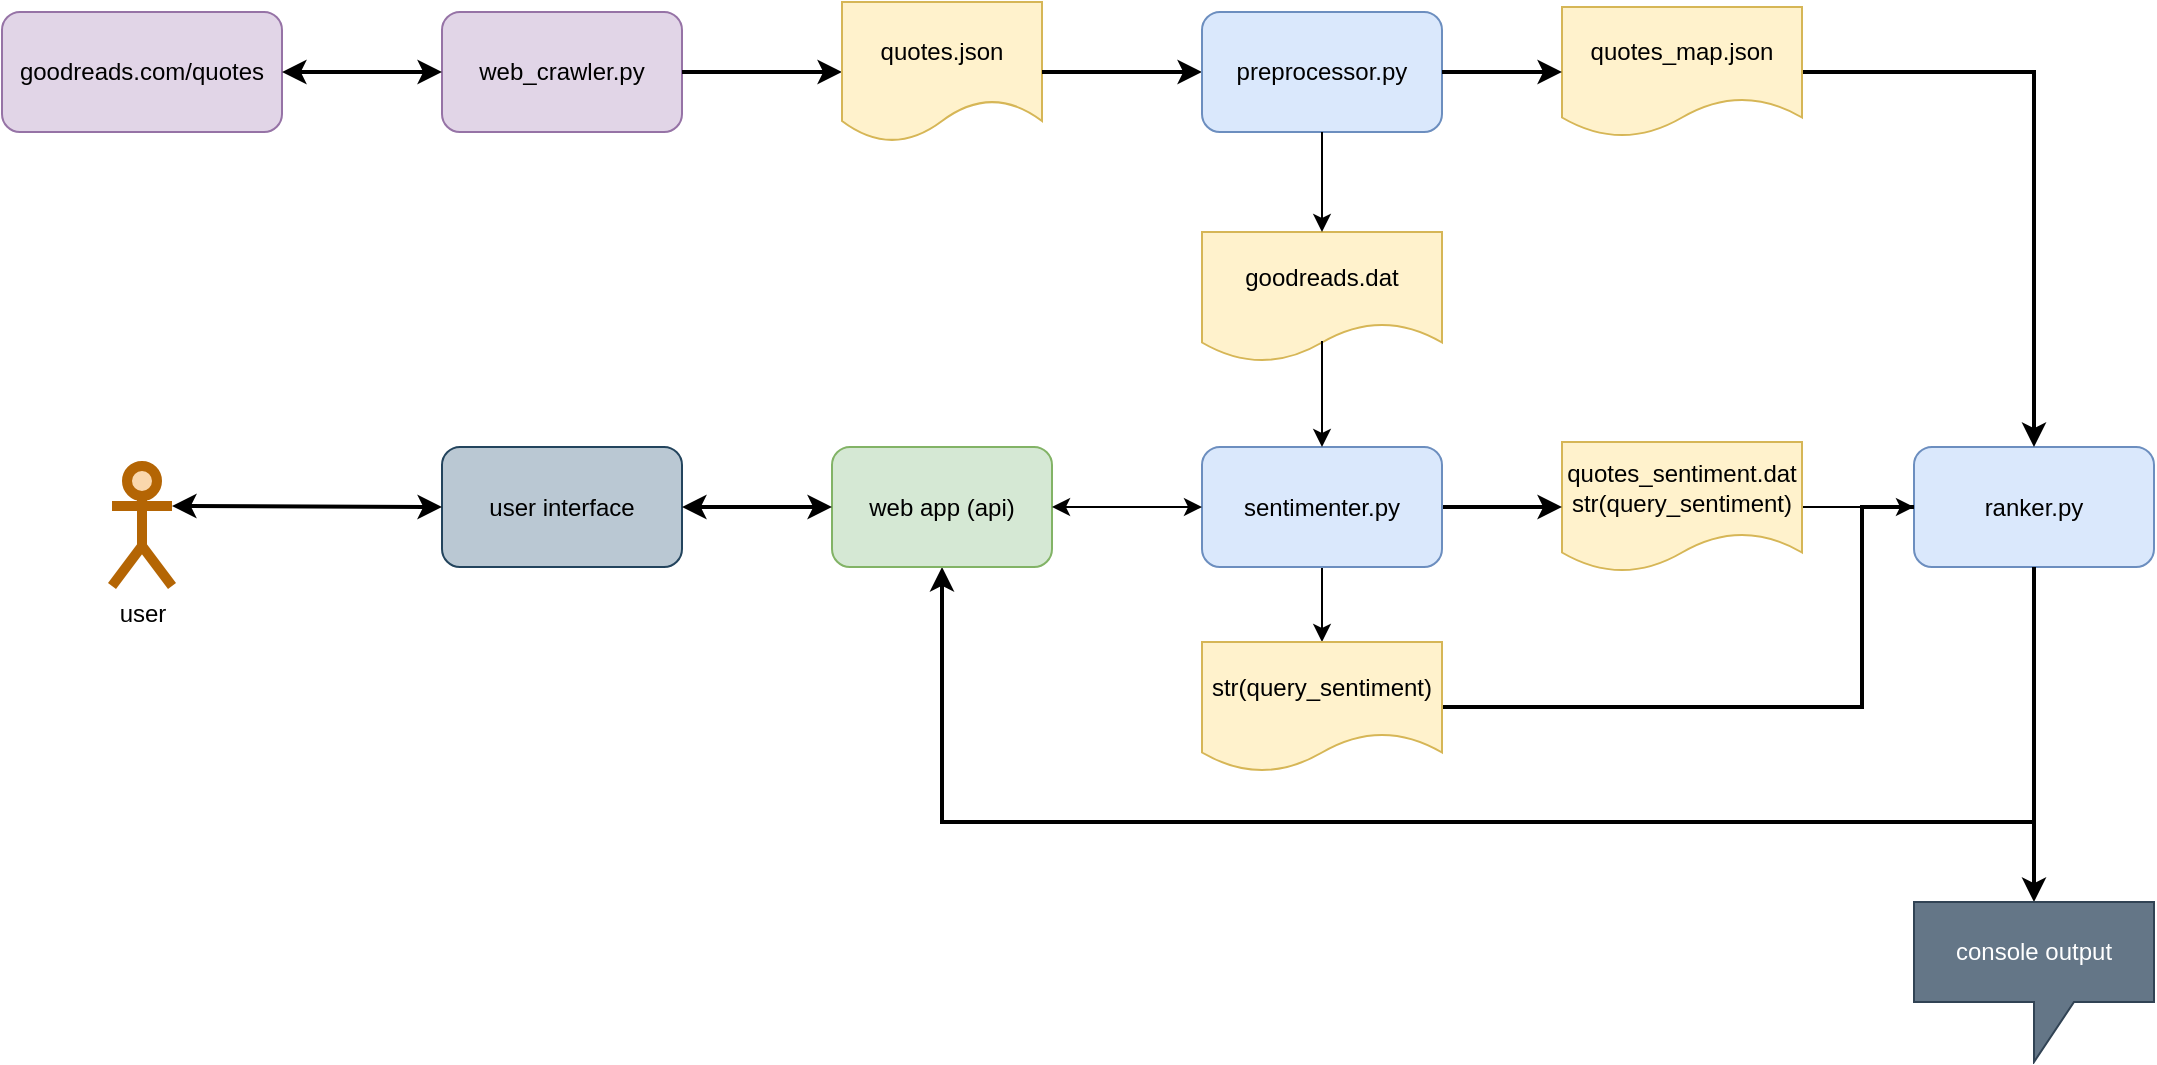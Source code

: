 <mxfile version="22.0.8" type="github">
  <diagram name="Page-1" id="74e2e168-ea6b-b213-b513-2b3c1d86103e">
    <mxGraphModel dx="1466" dy="836" grid="1" gridSize="10" guides="1" tooltips="1" connect="1" arrows="1" fold="1" page="1" pageScale="1" pageWidth="1100" pageHeight="850" background="none" math="0" shadow="0">
      <root>
        <mxCell id="0" />
        <mxCell id="1" parent="0" />
        <mxCell id="rkafRUzsSuj0GO7JicqJ-1" value="web_crawler.py" style="rounded=1;whiteSpace=wrap;html=1;fillColor=#e1d5e7;strokeColor=#9673a6;" vertex="1" parent="1">
          <mxGeometry x="230" y="55" width="120" height="60" as="geometry" />
        </mxCell>
        <mxCell id="rkafRUzsSuj0GO7JicqJ-2" value="goodreads.com/quotes" style="rounded=1;whiteSpace=wrap;html=1;fillColor=#e1d5e7;strokeColor=#9673a6;" vertex="1" parent="1">
          <mxGeometry x="10" y="55" width="140" height="60" as="geometry" />
        </mxCell>
        <mxCell id="rkafRUzsSuj0GO7JicqJ-3" value="" style="endArrow=classic;startArrow=classic;html=1;rounded=0;entryX=0;entryY=0.5;entryDx=0;entryDy=0;exitX=1;exitY=0.5;exitDx=0;exitDy=0;strokeWidth=2;" edge="1" parent="1" source="rkafRUzsSuj0GO7JicqJ-2" target="rkafRUzsSuj0GO7JicqJ-1">
          <mxGeometry width="50" height="50" relative="1" as="geometry">
            <mxPoint x="120" y="305" as="sourcePoint" />
            <mxPoint x="170" y="255" as="targetPoint" />
          </mxGeometry>
        </mxCell>
        <mxCell id="rkafRUzsSuj0GO7JicqJ-4" value="" style="endArrow=classic;html=1;rounded=0;exitX=1;exitY=0.5;exitDx=0;exitDy=0;entryX=0;entryY=0.5;entryDx=0;entryDy=0;strokeWidth=2;" edge="1" parent="1" source="rkafRUzsSuj0GO7JicqJ-1" target="rkafRUzsSuj0GO7JicqJ-6">
          <mxGeometry width="50" height="50" relative="1" as="geometry">
            <mxPoint x="390" y="195" as="sourcePoint" />
            <mxPoint x="430" y="85" as="targetPoint" />
          </mxGeometry>
        </mxCell>
        <mxCell id="rkafRUzsSuj0GO7JicqJ-6" value="quotes.json" style="shape=document;whiteSpace=wrap;html=1;boundedLbl=1;fillColor=#fff2cc;strokeColor=#d6b656;" vertex="1" parent="1">
          <mxGeometry x="430" y="50" width="100" height="70" as="geometry" />
        </mxCell>
        <mxCell id="rkafRUzsSuj0GO7JicqJ-46" style="edgeStyle=orthogonalEdgeStyle;rounded=0;orthogonalLoop=1;jettySize=auto;html=1;exitX=0.5;exitY=1;exitDx=0;exitDy=0;entryX=0.5;entryY=1;entryDx=0;entryDy=0;strokeWidth=2;" edge="1" parent="1" source="rkafRUzsSuj0GO7JicqJ-8" target="rkafRUzsSuj0GO7JicqJ-31">
          <mxGeometry relative="1" as="geometry">
            <Array as="points">
              <mxPoint x="1026" y="460" />
              <mxPoint x="480" y="460" />
            </Array>
          </mxGeometry>
        </mxCell>
        <mxCell id="rkafRUzsSuj0GO7JicqJ-8" value="ranker.py" style="rounded=1;whiteSpace=wrap;html=1;fillColor=#dae8fc;strokeColor=#6c8ebf;" vertex="1" parent="1">
          <mxGeometry x="966" y="272.5" width="120" height="60" as="geometry" />
        </mxCell>
        <mxCell id="rkafRUzsSuj0GO7JicqJ-10" value="" style="endArrow=classic;html=1;rounded=0;entryX=0;entryY=0.5;entryDx=0;entryDy=0;exitX=1;exitY=0.5;exitDx=0;exitDy=0;strokeWidth=2;" edge="1" parent="1" source="rkafRUzsSuj0GO7JicqJ-6" target="rkafRUzsSuj0GO7JicqJ-13">
          <mxGeometry width="50" height="50" relative="1" as="geometry">
            <mxPoint x="480" y="125" as="sourcePoint" />
            <mxPoint x="600" y="155" as="targetPoint" />
          </mxGeometry>
        </mxCell>
        <mxCell id="rkafRUzsSuj0GO7JicqJ-49" style="edgeStyle=orthogonalEdgeStyle;rounded=0;orthogonalLoop=1;jettySize=auto;html=1;exitX=1;exitY=0.5;exitDx=0;exitDy=0;entryX=0;entryY=0.5;entryDx=0;entryDy=0;" edge="1" parent="1" source="rkafRUzsSuj0GO7JicqJ-11" target="rkafRUzsSuj0GO7JicqJ-8">
          <mxGeometry relative="1" as="geometry" />
        </mxCell>
        <mxCell id="rkafRUzsSuj0GO7JicqJ-11" value="quotes_sentiment.dat&lt;br&gt;str(query_sentiment)" style="shape=document;whiteSpace=wrap;html=1;boundedLbl=1;fillColor=#fff2cc;strokeColor=#d6b656;" vertex="1" parent="1">
          <mxGeometry x="790" y="270" width="120" height="65" as="geometry" />
        </mxCell>
        <mxCell id="rkafRUzsSuj0GO7JicqJ-13" value="preprocessor.py" style="rounded=1;whiteSpace=wrap;html=1;fillColor=#dae8fc;strokeColor=#6c8ebf;" vertex="1" parent="1">
          <mxGeometry x="610" y="55" width="120" height="60" as="geometry" />
        </mxCell>
        <mxCell id="rkafRUzsSuj0GO7JicqJ-44" style="edgeStyle=orthogonalEdgeStyle;rounded=0;orthogonalLoop=1;jettySize=auto;html=1;entryX=0.5;entryY=0;entryDx=0;entryDy=0;exitX=1;exitY=0.5;exitDx=0;exitDy=0;strokeWidth=2;" edge="1" parent="1" source="rkafRUzsSuj0GO7JicqJ-14" target="rkafRUzsSuj0GO7JicqJ-8">
          <mxGeometry relative="1" as="geometry" />
        </mxCell>
        <mxCell id="rkafRUzsSuj0GO7JicqJ-14" value="quotes_map.json" style="shape=document;whiteSpace=wrap;html=1;boundedLbl=1;fillColor=#fff2cc;strokeColor=#d6b656;" vertex="1" parent="1">
          <mxGeometry x="790" y="52.5" width="120" height="65" as="geometry" />
        </mxCell>
        <mxCell id="rkafRUzsSuj0GO7JicqJ-15" value="" style="endArrow=classic;html=1;rounded=0;entryX=0;entryY=0.5;entryDx=0;entryDy=0;exitX=1;exitY=0.5;exitDx=0;exitDy=0;strokeWidth=2;" edge="1" parent="1" target="rkafRUzsSuj0GO7JicqJ-14" source="rkafRUzsSuj0GO7JicqJ-13">
          <mxGeometry width="50" height="50" relative="1" as="geometry">
            <mxPoint x="730" y="85.5" as="sourcePoint" />
            <mxPoint x="520" y="225" as="targetPoint" />
          </mxGeometry>
        </mxCell>
        <mxCell id="rkafRUzsSuj0GO7JicqJ-19" value="goodreads.dat" style="shape=document;whiteSpace=wrap;html=1;boundedLbl=1;fillColor=#fff2cc;strokeColor=#d6b656;" vertex="1" parent="1">
          <mxGeometry x="610" y="165" width="120" height="65" as="geometry" />
        </mxCell>
        <mxCell id="rkafRUzsSuj0GO7JicqJ-45" style="edgeStyle=orthogonalEdgeStyle;rounded=0;orthogonalLoop=1;jettySize=auto;html=1;exitX=1;exitY=0.5;exitDx=0;exitDy=0;entryX=0;entryY=0.5;entryDx=0;entryDy=0;strokeWidth=2;" edge="1" parent="1" source="rkafRUzsSuj0GO7JicqJ-20" target="rkafRUzsSuj0GO7JicqJ-11">
          <mxGeometry relative="1" as="geometry" />
        </mxCell>
        <mxCell id="rkafRUzsSuj0GO7JicqJ-51" style="edgeStyle=orthogonalEdgeStyle;rounded=0;orthogonalLoop=1;jettySize=auto;html=1;exitX=0.5;exitY=1;exitDx=0;exitDy=0;entryX=0.5;entryY=0;entryDx=0;entryDy=0;" edge="1" parent="1" source="rkafRUzsSuj0GO7JicqJ-20" target="rkafRUzsSuj0GO7JicqJ-50">
          <mxGeometry relative="1" as="geometry" />
        </mxCell>
        <mxCell id="rkafRUzsSuj0GO7JicqJ-20" value="sentimenter.py" style="rounded=1;whiteSpace=wrap;html=1;fillColor=#dae8fc;strokeColor=#6c8ebf;" vertex="1" parent="1">
          <mxGeometry x="610" y="272.5" width="120" height="60" as="geometry" />
        </mxCell>
        <mxCell id="rkafRUzsSuj0GO7JicqJ-21" value="" style="endArrow=classic;html=1;rounded=0;entryX=0.5;entryY=0;entryDx=0;entryDy=0;exitX=0.5;exitY=1;exitDx=0;exitDy=0;" edge="1" parent="1" source="rkafRUzsSuj0GO7JicqJ-13" target="rkafRUzsSuj0GO7JicqJ-19">
          <mxGeometry width="50" height="50" relative="1" as="geometry">
            <mxPoint x="470" y="275" as="sourcePoint" />
            <mxPoint x="520" y="225" as="targetPoint" />
          </mxGeometry>
        </mxCell>
        <mxCell id="rkafRUzsSuj0GO7JicqJ-23" value="" style="endArrow=classic;html=1;rounded=0;entryX=0.5;entryY=0;entryDx=0;entryDy=0;exitX=0.5;exitY=0.838;exitDx=0;exitDy=0;exitPerimeter=0;" edge="1" parent="1" source="rkafRUzsSuj0GO7JicqJ-19" target="rkafRUzsSuj0GO7JicqJ-20">
          <mxGeometry width="50" height="50" relative="1" as="geometry">
            <mxPoint x="480" y="485" as="sourcePoint" />
            <mxPoint x="530" y="435" as="targetPoint" />
          </mxGeometry>
        </mxCell>
        <mxCell id="rkafRUzsSuj0GO7JicqJ-24" value="" style="endArrow=classic;html=1;rounded=0;exitX=0.5;exitY=1;exitDx=0;exitDy=0;entryX=0.5;entryY=0;entryDx=0;entryDy=0;entryPerimeter=0;strokeWidth=2;" edge="1" parent="1" source="rkafRUzsSuj0GO7JicqJ-8" target="rkafRUzsSuj0GO7JicqJ-25">
          <mxGeometry width="50" height="50" relative="1" as="geometry">
            <mxPoint x="480" y="485" as="sourcePoint" />
            <mxPoint x="880" y="525" as="targetPoint" />
          </mxGeometry>
        </mxCell>
        <mxCell id="rkafRUzsSuj0GO7JicqJ-25" value="console output" style="shape=callout;whiteSpace=wrap;html=1;perimeter=calloutPerimeter;fillColor=#647687;fontColor=#ffffff;strokeColor=#314354;" vertex="1" parent="1">
          <mxGeometry x="966" y="500" width="120" height="80" as="geometry" />
        </mxCell>
        <mxCell id="rkafRUzsSuj0GO7JicqJ-29" value="user" style="shape=umlActor;verticalLabelPosition=bottom;verticalAlign=top;html=1;outlineConnect=0;strokeWidth=5;fillColor=#fad7ac;strokeColor=#b46504;" vertex="1" parent="1">
          <mxGeometry x="65" y="282" width="30" height="60" as="geometry" />
        </mxCell>
        <mxCell id="rkafRUzsSuj0GO7JicqJ-30" value="user interface" style="rounded=1;whiteSpace=wrap;html=1;fillColor=#bac8d3;strokeColor=#23445d;" vertex="1" parent="1">
          <mxGeometry x="230" y="272.5" width="120" height="60" as="geometry" />
        </mxCell>
        <mxCell id="rkafRUzsSuj0GO7JicqJ-31" value="web app (api)" style="rounded=1;whiteSpace=wrap;html=1;fillColor=#d5e8d4;strokeColor=#82b366;" vertex="1" parent="1">
          <mxGeometry x="425" y="272.5" width="110" height="60" as="geometry" />
        </mxCell>
        <mxCell id="rkafRUzsSuj0GO7JicqJ-34" value="" style="endArrow=classic;startArrow=classic;html=1;rounded=0;entryX=0;entryY=0.5;entryDx=0;entryDy=0;strokeWidth=2;exitX=1;exitY=0.333;exitDx=0;exitDy=0;exitPerimeter=0;" edge="1" parent="1" source="rkafRUzsSuj0GO7JicqJ-29" target="rkafRUzsSuj0GO7JicqJ-30">
          <mxGeometry width="50" height="50" relative="1" as="geometry">
            <mxPoint x="160" y="360" as="sourcePoint" />
            <mxPoint x="570" y="220" as="targetPoint" />
          </mxGeometry>
        </mxCell>
        <mxCell id="rkafRUzsSuj0GO7JicqJ-35" value="" style="endArrow=classic;startArrow=classic;html=1;rounded=0;exitX=1;exitY=0.5;exitDx=0;exitDy=0;entryX=0;entryY=0.5;entryDx=0;entryDy=0;strokeWidth=2;" edge="1" parent="1" source="rkafRUzsSuj0GO7JicqJ-30" target="rkafRUzsSuj0GO7JicqJ-31">
          <mxGeometry width="50" height="50" relative="1" as="geometry">
            <mxPoint x="520" y="270" as="sourcePoint" />
            <mxPoint x="570" y="220" as="targetPoint" />
          </mxGeometry>
        </mxCell>
        <mxCell id="rkafRUzsSuj0GO7JicqJ-40" value="" style="endArrow=classic;startArrow=classic;html=1;rounded=0;exitX=1;exitY=0.5;exitDx=0;exitDy=0;entryX=0;entryY=0.5;entryDx=0;entryDy=0;" edge="1" parent="1" source="rkafRUzsSuj0GO7JicqJ-31" target="rkafRUzsSuj0GO7JicqJ-20">
          <mxGeometry width="50" height="50" relative="1" as="geometry">
            <mxPoint x="520" y="270" as="sourcePoint" />
            <mxPoint x="570" y="220" as="targetPoint" />
          </mxGeometry>
        </mxCell>
        <mxCell id="rkafRUzsSuj0GO7JicqJ-52" style="edgeStyle=orthogonalEdgeStyle;rounded=0;orthogonalLoop=1;jettySize=auto;html=1;exitX=1;exitY=0.5;exitDx=0;exitDy=0;endArrow=none;endFill=0;entryX=0;entryY=0.5;entryDx=0;entryDy=0;strokeWidth=2;" edge="1" parent="1" source="rkafRUzsSuj0GO7JicqJ-50" target="rkafRUzsSuj0GO7JicqJ-8">
          <mxGeometry relative="1" as="geometry">
            <mxPoint x="940" y="300" as="targetPoint" />
            <Array as="points">
              <mxPoint x="940" y="403" />
              <mxPoint x="940" y="303" />
            </Array>
          </mxGeometry>
        </mxCell>
        <mxCell id="rkafRUzsSuj0GO7JicqJ-50" value="str(query_sentiment)" style="shape=document;whiteSpace=wrap;html=1;boundedLbl=1;fillColor=#fff2cc;strokeColor=#d6b656;" vertex="1" parent="1">
          <mxGeometry x="610" y="370" width="120" height="65" as="geometry" />
        </mxCell>
      </root>
    </mxGraphModel>
  </diagram>
</mxfile>
